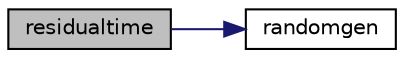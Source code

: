 digraph "residualtime"
{
 // LATEX_PDF_SIZE
  edge [fontname="Helvetica",fontsize="10",labelfontname="Helvetica",labelfontsize="10"];
  node [fontname="Helvetica",fontsize="10",shape=record];
  rankdir="LR";
  Node1 [label="residualtime",height=0.2,width=0.4,color="black", fillcolor="grey75", style="filled", fontcolor="black",tooltip=" "];
  Node1 -> Node2 [color="midnightblue",fontsize="10",style="solid",fontname="Helvetica"];
  Node2 [label="randomgen",height=0.2,width=0.4,color="black", fillcolor="white", style="filled",URL="$UTIL_2OMG_2common_8c.html#a6d8e13ea7c41864e3ebaa15dd141c745",tooltip=" "];
}
